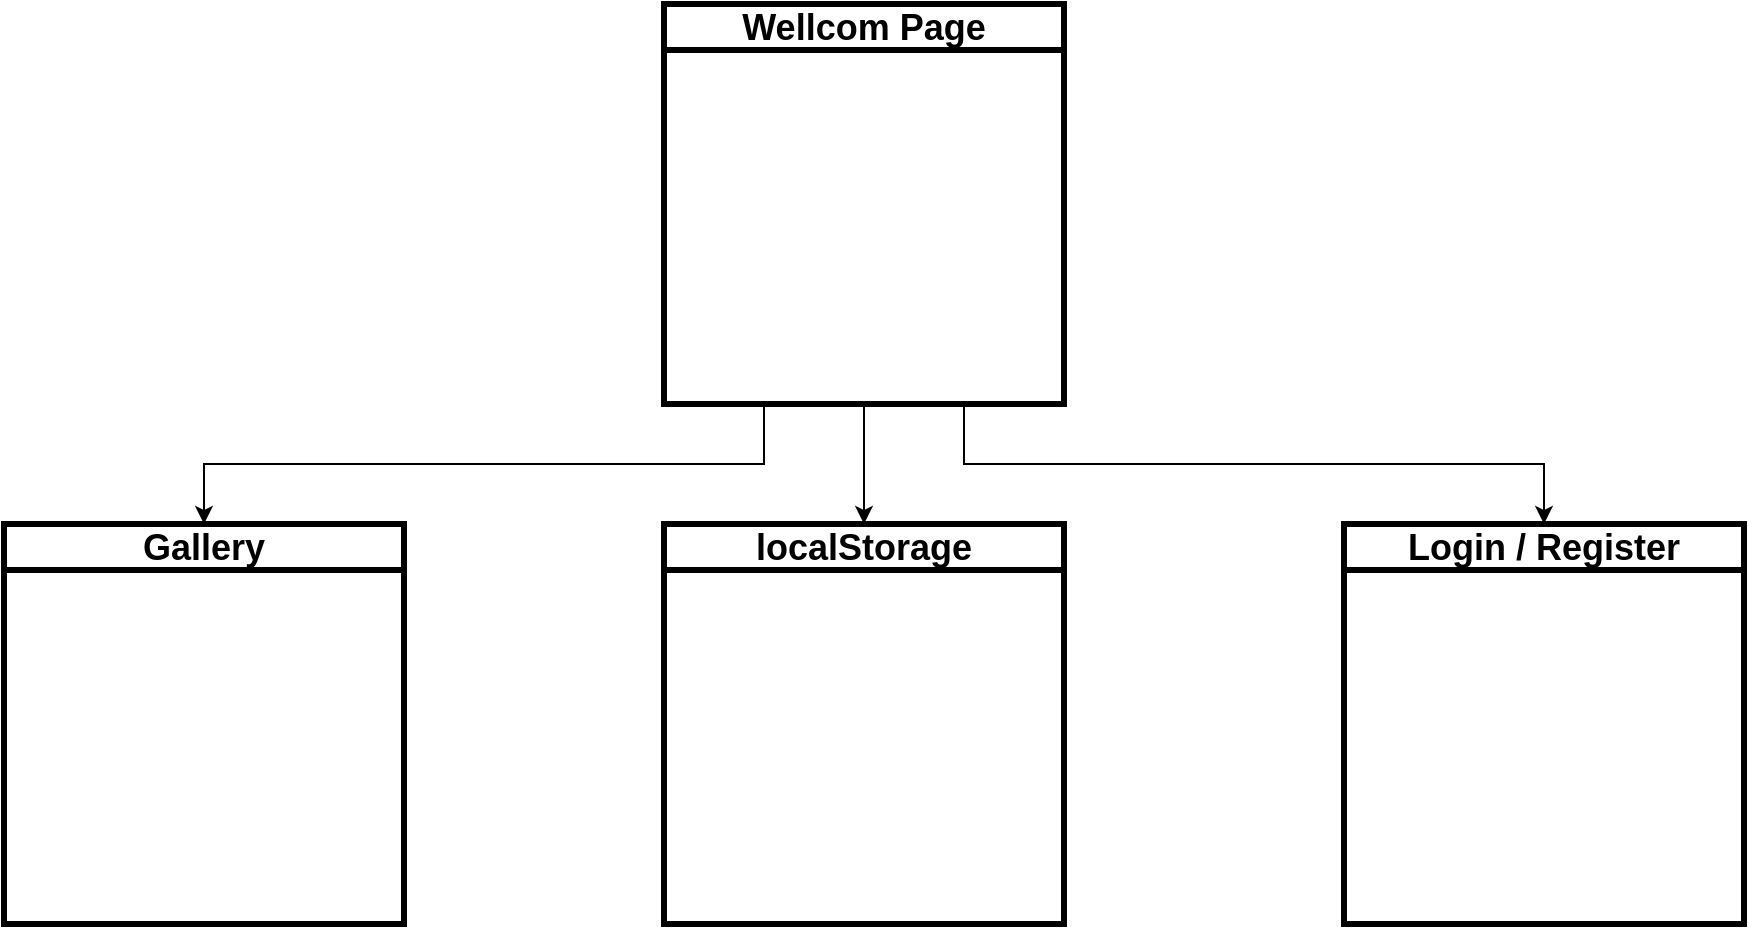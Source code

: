 <mxfile version="20.8.20" type="github">
  <diagram name="Page-1" id="e56a1550-8fbb-45ad-956c-1786394a9013">
    <mxGraphModel dx="954" dy="616" grid="1" gridSize="10" guides="1" tooltips="1" connect="1" arrows="1" fold="1" page="1" pageScale="1" pageWidth="1100" pageHeight="850" background="none" math="0" shadow="0">
      <root>
        <mxCell id="0" />
        <mxCell id="1" parent="0" />
        <mxCell id="ZlQkUfzLvTR6-tfbi4hk-8" value="" style="edgeStyle=orthogonalEdgeStyle;rounded=0;orthogonalLoop=1;jettySize=auto;html=1;fontSize=18;entryX=0.5;entryY=0;entryDx=0;entryDy=0;" edge="1" parent="1" source="ZlQkUfzLvTR6-tfbi4hk-3" target="ZlQkUfzLvTR6-tfbi4hk-5">
          <mxGeometry relative="1" as="geometry">
            <mxPoint x="530" y="390" as="targetPoint" />
            <Array as="points">
              <mxPoint x="480" y="270" />
              <mxPoint x="200" y="270" />
            </Array>
          </mxGeometry>
        </mxCell>
        <mxCell id="ZlQkUfzLvTR6-tfbi4hk-11" value="" style="edgeStyle=orthogonalEdgeStyle;rounded=0;orthogonalLoop=1;jettySize=auto;html=1;fontSize=18;" edge="1" parent="1" source="ZlQkUfzLvTR6-tfbi4hk-3">
          <mxGeometry relative="1" as="geometry">
            <mxPoint x="530" y="300" as="targetPoint" />
          </mxGeometry>
        </mxCell>
        <mxCell id="ZlQkUfzLvTR6-tfbi4hk-3" value="&lt;font style=&quot;font-size: 18px;&quot;&gt;Wellcom Page&lt;/font&gt;" style="swimlane;whiteSpace=wrap;html=1;strokeWidth=3;" vertex="1" parent="1">
          <mxGeometry x="430" y="40" width="200" height="200" as="geometry" />
        </mxCell>
        <mxCell id="ZlQkUfzLvTR6-tfbi4hk-4" value="&lt;font style=&quot;font-size: 18px;&quot;&gt;Login / Register&lt;/font&gt;" style="swimlane;whiteSpace=wrap;html=1;strokeWidth=3;" vertex="1" parent="1">
          <mxGeometry x="770" y="300" width="200" height="200" as="geometry" />
        </mxCell>
        <mxCell id="ZlQkUfzLvTR6-tfbi4hk-5" value="&lt;font style=&quot;font-size: 18px;&quot;&gt;Gallery&lt;/font&gt;" style="swimlane;whiteSpace=wrap;html=1;strokeWidth=3;strokeColor=#000000;" vertex="1" parent="1">
          <mxGeometry x="100" y="300" width="200" height="200" as="geometry" />
        </mxCell>
        <mxCell id="ZlQkUfzLvTR6-tfbi4hk-6" value="&lt;font style=&quot;font-size: 18px;&quot;&gt;localStorage&lt;/font&gt;" style="swimlane;whiteSpace=wrap;html=1;strokeWidth=3;" vertex="1" parent="1">
          <mxGeometry x="430" y="300" width="200" height="200" as="geometry" />
        </mxCell>
        <mxCell id="ZlQkUfzLvTR6-tfbi4hk-9" value="" style="edgeStyle=orthogonalEdgeStyle;rounded=0;orthogonalLoop=1;jettySize=auto;html=1;fontSize=18;entryX=0.5;entryY=0;entryDx=0;entryDy=0;" edge="1" parent="1" target="ZlQkUfzLvTR6-tfbi4hk-4">
          <mxGeometry relative="1" as="geometry">
            <mxPoint x="565" y="240" as="sourcePoint" />
            <mxPoint x="555" y="300" as="targetPoint" />
            <Array as="points">
              <mxPoint x="580" y="240" />
              <mxPoint x="580" y="270" />
              <mxPoint x="870" y="270" />
            </Array>
          </mxGeometry>
        </mxCell>
      </root>
    </mxGraphModel>
  </diagram>
</mxfile>
